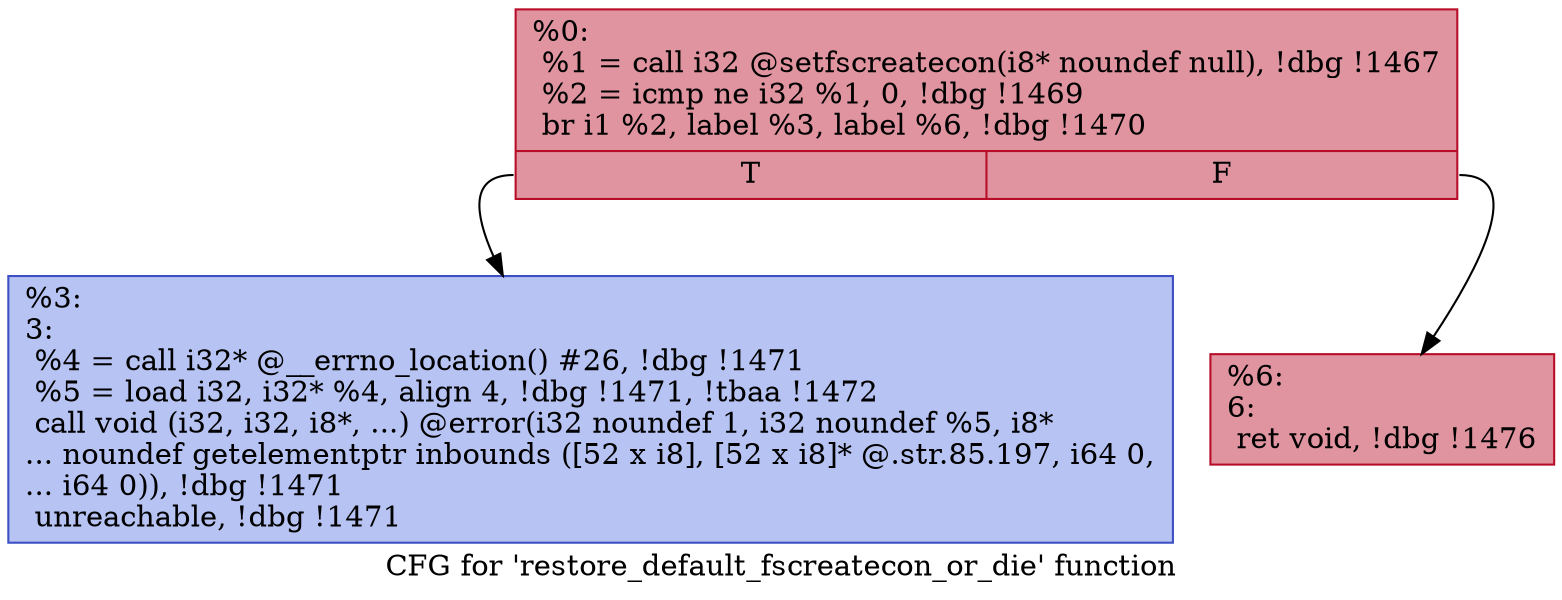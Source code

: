 digraph "CFG for 'restore_default_fscreatecon_or_die' function" {
	label="CFG for 'restore_default_fscreatecon_or_die' function";

	Node0xe84a20 [shape=record,color="#b70d28ff", style=filled, fillcolor="#b70d2870",label="{%0:\l  %1 = call i32 @setfscreatecon(i8* noundef null), !dbg !1467\l  %2 = icmp ne i32 %1, 0, !dbg !1469\l  br i1 %2, label %3, label %6, !dbg !1470\l|{<s0>T|<s1>F}}"];
	Node0xe84a20:s0 -> Node0xe46c50;
	Node0xe84a20:s1 -> Node0xe46ca0;
	Node0xe46c50 [shape=record,color="#3d50c3ff", style=filled, fillcolor="#5977e370",label="{%3:\l3:                                                \l  %4 = call i32* @__errno_location() #26, !dbg !1471\l  %5 = load i32, i32* %4, align 4, !dbg !1471, !tbaa !1472\l  call void (i32, i32, i8*, ...) @error(i32 noundef 1, i32 noundef %5, i8*\l... noundef getelementptr inbounds ([52 x i8], [52 x i8]* @.str.85.197, i64 0,\l... i64 0)), !dbg !1471\l  unreachable, !dbg !1471\l}"];
	Node0xe46ca0 [shape=record,color="#b70d28ff", style=filled, fillcolor="#b70d2870",label="{%6:\l6:                                                \l  ret void, !dbg !1476\l}"];
}
